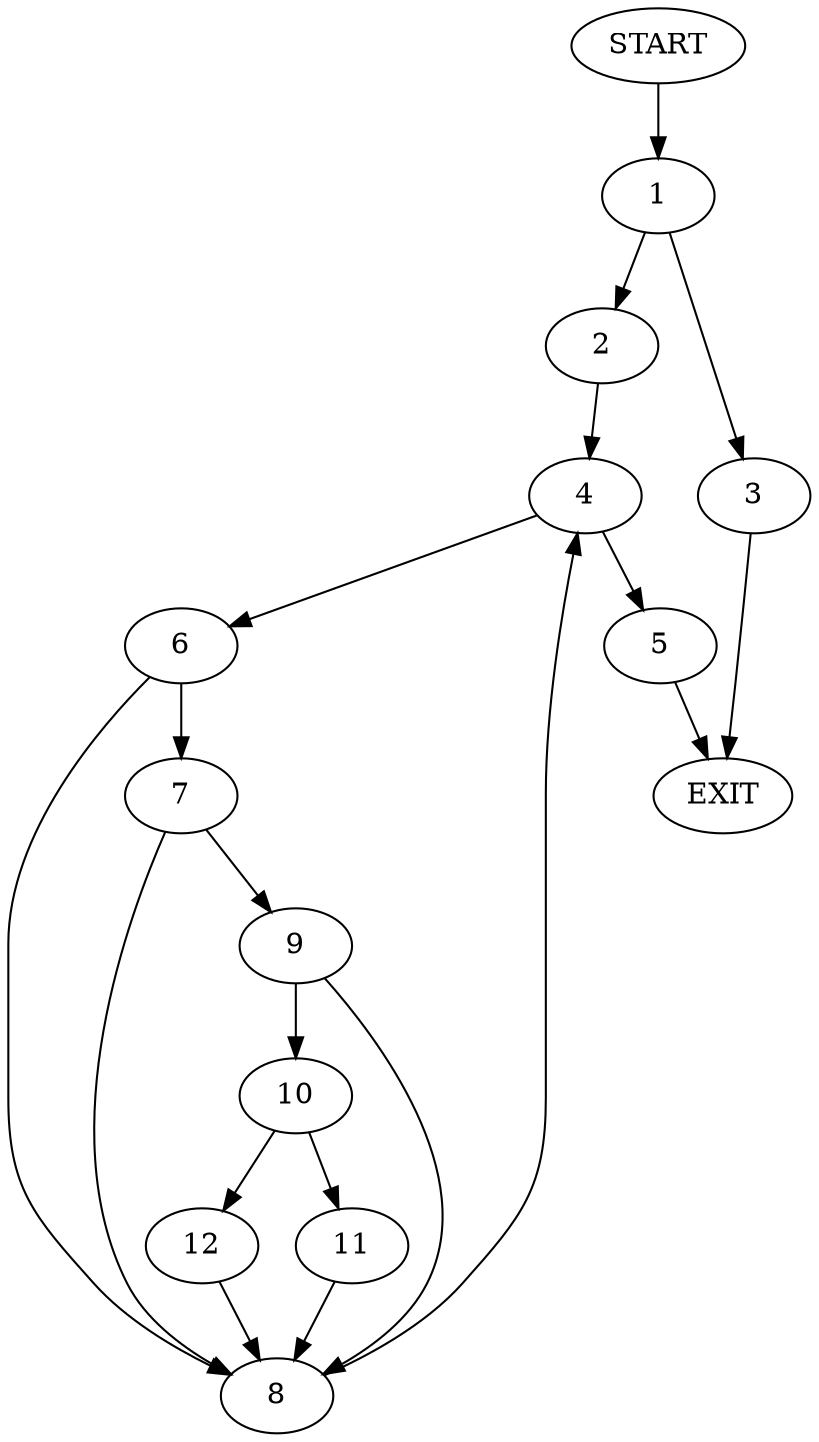 digraph {
0 [label="START"]
13 [label="EXIT"]
0 -> 1
1 -> 2
1 -> 3
3 -> 13
2 -> 4
4 -> 5
4 -> 6
6 -> 7
6 -> 8
5 -> 13
7 -> 8
7 -> 9
8 -> 4
9 -> 10
9 -> 8
10 -> 11
10 -> 12
11 -> 8
12 -> 8
}
